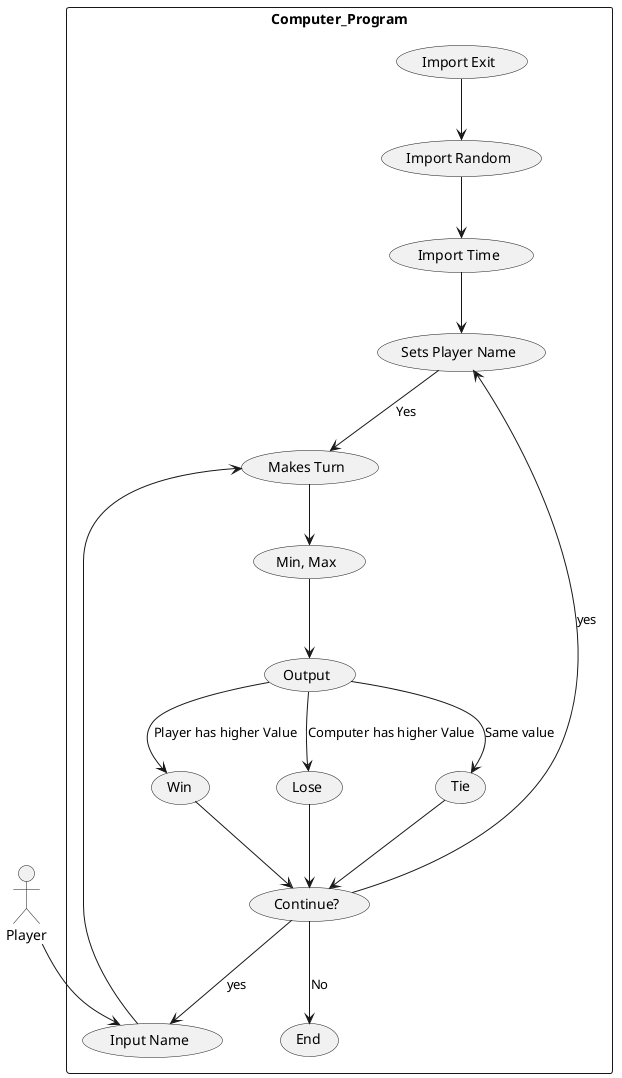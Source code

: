 @startuml

skinparam packageStyle rectangle
Actor Player
rectangle Computer_Program{
(Import Exit) -->(Import Random)
(Import Random)-->(Import Time)
(Player)-->(Input Name)
(Import Time)-->(Sets Player Name)
(Sets Player Name)-->(Makes Turn):Yes
(Continue?)-->(End):No
(Input Name)-->(Makes Turn)
(Makes Turn)-->(Min, Max)
(Min, Max)-->(Output)
(Output)-->(Win):Player has higher Value
(Output)-->(Lose):Computer has higher Value
(Output)-->(Tie):Same value
(Win)-->(Continue?)
(Lose)-->(Continue?)
(Tie)-->(Continue?)
(Continue?)-->(Sets Player Name):yes
(Continue?)-->(Input Name):yes



@enduml